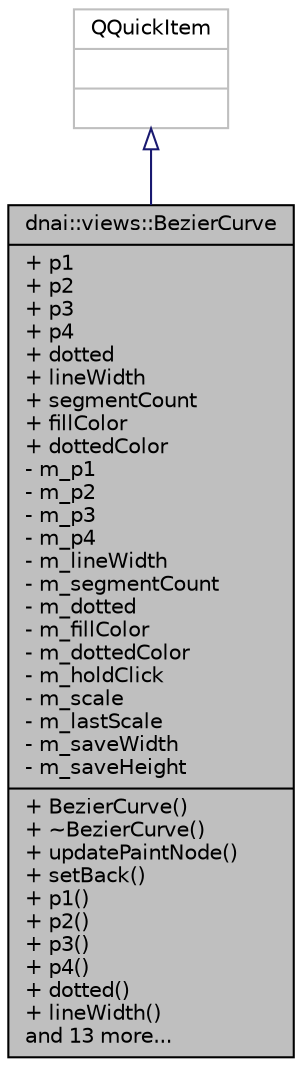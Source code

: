 digraph "dnai::views::BezierCurve"
{
  edge [fontname="Helvetica",fontsize="10",labelfontname="Helvetica",labelfontsize="10"];
  node [fontname="Helvetica",fontsize="10",shape=record];
  Node1 [label="{dnai::views::BezierCurve\n|+ p1\l+ p2\l+ p3\l+ p4\l+ dotted\l+ lineWidth\l+ segmentCount\l+ fillColor\l+ dottedColor\l- m_p1\l- m_p2\l- m_p3\l- m_p4\l- m_lineWidth\l- m_segmentCount\l- m_dotted\l- m_fillColor\l- m_dottedColor\l- m_holdClick\l- m_scale\l- m_lastScale\l- m_saveWidth\l- m_saveHeight\l|+ BezierCurve()\l+ ~BezierCurve()\l+ updatePaintNode()\l+ setBack()\l+ p1()\l+ p2()\l+ p3()\l+ p4()\l+ dotted()\l+ lineWidth()\land 13 more...\l}",height=0.2,width=0.4,color="black", fillcolor="grey75", style="filled", fontcolor="black"];
  Node2 -> Node1 [dir="back",color="midnightblue",fontsize="10",style="solid",arrowtail="onormal",fontname="Helvetica"];
  Node2 [label="{QQuickItem\n||}",height=0.2,width=0.4,color="grey75", fillcolor="white", style="filled"];
}
